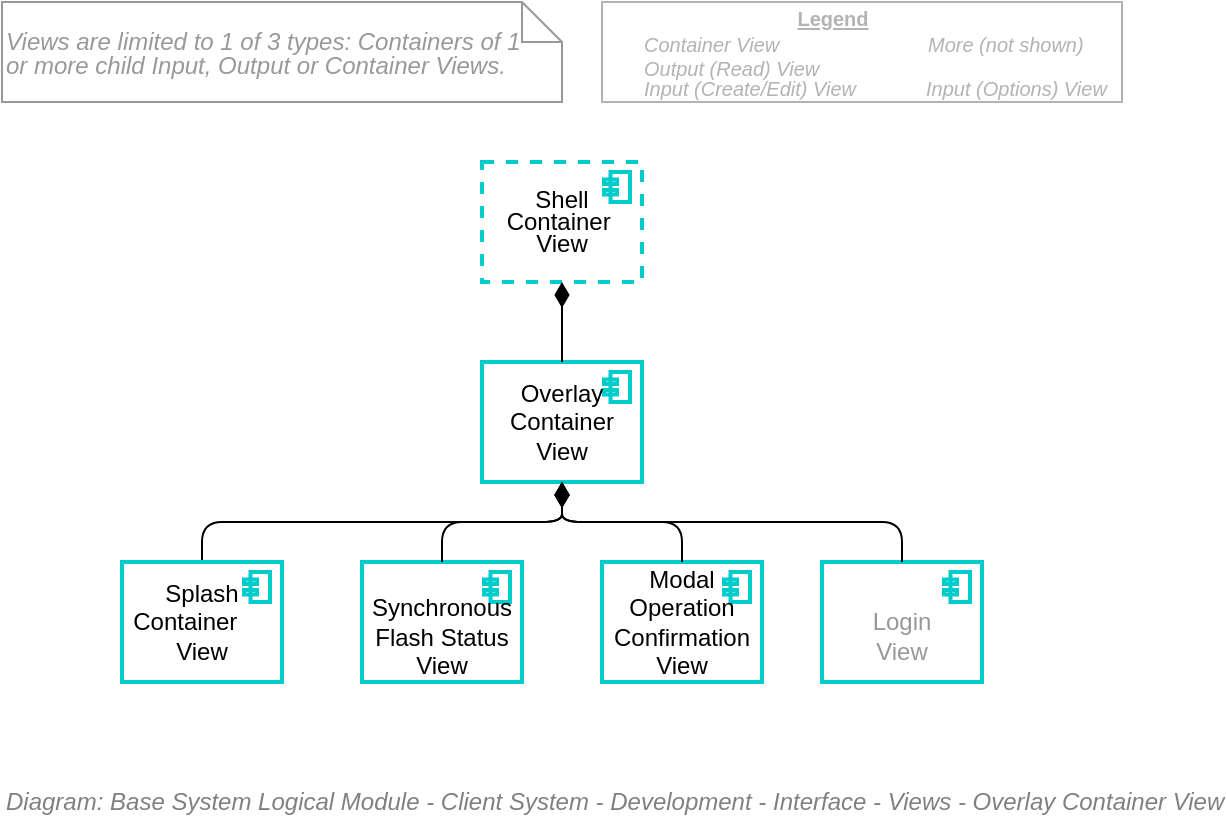 <mxfile version="20.2.4" type="google"><diagram id="Dw8TBFi3zcKsCyT8WctC" name="Page-1"><mxGraphModel grid="1" page="1" gridSize="10" guides="1" tooltips="1" connect="1" arrows="1" fold="1" pageScale="1" pageWidth="827" pageHeight="1169" math="0" shadow="0"><root><mxCell id="0"/><mxCell id="1" parent="0"/><mxCell id="RiQa3ay0oGZoOOcSZFT1-1" value="&lt;p style=&quot;line-height: 90%; font-size: 12px;&quot;&gt;&lt;span style=&quot;font-size: 12px;&quot;&gt;Shell&lt;br style=&quot;font-size: 12px;&quot;&gt;&lt;/span&gt;&lt;span style=&quot;font-size: 12px;&quot;&gt;Container&amp;nbsp;&lt;br style=&quot;font-size: 12px;&quot;&gt;&lt;/span&gt;&lt;span style=&quot;font-size: 12px;&quot;&gt;View&lt;br style=&quot;font-size: 12px;&quot;&gt;&lt;/span&gt;&lt;/p&gt;" style="html=1;outlineConnect=0;whiteSpace=wrap;fillColor=none;strokeColor=#00CCCC;shape=mxgraph.archimate3.application;appType=comp;archiType=square;fontSize=12;verticalAlign=middle;container=1;collapsible=0;strokeWidth=2;dashed=1;" vertex="1" parent="1"><mxGeometry x="360" y="260" width="80" height="60" as="geometry"/></mxCell><mxCell id="RiQa3ay0oGZoOOcSZFT1-2" value="" style="shape=image;html=1;verticalAlign=top;verticalLabelPosition=bottom;labelBackgroundColor=#ffffff;imageAspect=0;aspect=fixed;image=https://cdn1.iconfinder.com/data/icons/material-core/18/check-box-outline-blank-128.png;strokeColor=#00CCCC;strokeWidth=2;fillColor=none;fontSize=12;align=left;" vertex="1" parent="RiQa3ay0oGZoOOcSZFT1-1"><mxGeometry width="20" height="20" as="geometry"/></mxCell><mxCell id="RiQa3ay0oGZoOOcSZFT1-3" value="" style="shape=image;html=1;verticalAlign=top;verticalLabelPosition=bottom;labelBackgroundColor=#ffffff;imageAspect=0;aspect=fixed;image=https://cdn2.iconfinder.com/data/icons/font-awesome/1792/ellipsis-h-128.png;strokeColor=#000000;strokeWidth=3;fillColor=#99FFFF;fontSize=12;fontColor=#000000;opacity=30;align=left;" vertex="1" parent="RiQa3ay0oGZoOOcSZFT1-1"><mxGeometry y="40" width="20" height="20" as="geometry"/></mxCell><mxCell id="RiQa3ay0oGZoOOcSZFT1-4" value="" style="html=1;endArrow=diamondThin;endFill=1;edgeStyle=elbowEdgeStyle;elbow=vertical;endSize=10;fontSize=12;entryX=0.5;entryY=1;entryDx=0;entryDy=0;entryPerimeter=0;exitX=0.5;exitY=0;exitDx=0;exitDy=0;exitPerimeter=0;verticalAlign=middle;" edge="1" parent="1" source="RiQa3ay0oGZoOOcSZFT1-8" target="RiQa3ay0oGZoOOcSZFT1-5"><mxGeometry width="160" relative="1" as="geometry"><mxPoint x="220" y="340" as="sourcePoint"/><mxPoint x="470" y="390" as="targetPoint"/><Array as="points"><mxPoint x="280" y="440"/><mxPoint x="280" y="320"/></Array></mxGeometry></mxCell><mxCell id="RiQa3ay0oGZoOOcSZFT1-5" value="&lt;span style=&quot;font-size: 12px ; line-height: 90%&quot;&gt;Overlay&lt;br style=&quot;font-size: 12px&quot;&gt;Container&lt;br style=&quot;font-size: 12px&quot;&gt;View&lt;br style=&quot;font-size: 12px&quot;&gt;&lt;/span&gt;" style="html=1;outlineConnect=0;whiteSpace=wrap;fillColor=none;strokeColor=#00CCCC;shape=mxgraph.archimate3.application;appType=comp;archiType=square;fontSize=12;verticalAlign=middle;container=1;collapsible=0;strokeWidth=2;" vertex="1" parent="1"><mxGeometry x="360" y="360" width="80" height="60" as="geometry"/></mxCell><mxCell id="RiQa3ay0oGZoOOcSZFT1-6" value="" style="shape=image;html=1;verticalAlign=top;verticalLabelPosition=bottom;labelBackgroundColor=#ffffff;imageAspect=0;aspect=fixed;image=https://cdn1.iconfinder.com/data/icons/material-core/18/check-box-outline-blank-128.png;strokeColor=#00CCCC;strokeWidth=2;fillColor=none;fontSize=12;align=left;" vertex="1" parent="RiQa3ay0oGZoOOcSZFT1-5"><mxGeometry width="20" height="20" as="geometry"/></mxCell><mxCell id="RiQa3ay0oGZoOOcSZFT1-7" value="" style="shape=image;html=1;verticalAlign=top;verticalLabelPosition=bottom;labelBackgroundColor=#ffffff;imageAspect=0;aspect=fixed;image=https://cdn2.iconfinder.com/data/icons/font-awesome/1792/ellipsis-h-128.png;strokeColor=#000000;strokeWidth=3;fillColor=#99FFFF;fontSize=12;fontColor=#000000;opacity=30;align=left;" vertex="1" parent="RiQa3ay0oGZoOOcSZFT1-5"><mxGeometry y="40" width="20" height="20" as="geometry"/></mxCell><mxCell id="RiQa3ay0oGZoOOcSZFT1-8" value="&lt;span style=&quot;font-size: 12px ; line-height: 90%&quot;&gt;Splash&lt;br style=&quot;font-size: 12px&quot;&gt;Container&amp;nbsp; &amp;nbsp; &amp;nbsp;&lt;br&gt;View&lt;br style=&quot;font-size: 12px&quot;&gt;&lt;/span&gt;" style="html=1;outlineConnect=0;whiteSpace=wrap;fillColor=none;strokeColor=#00CCCC;shape=mxgraph.archimate3.application;appType=comp;archiType=square;fontSize=12;verticalAlign=middle;container=1;collapsible=0;strokeWidth=2;" vertex="1" parent="1"><mxGeometry x="180" y="460" width="80" height="60" as="geometry"/></mxCell><mxCell id="RiQa3ay0oGZoOOcSZFT1-9" value="" style="shape=image;html=1;verticalAlign=top;verticalLabelPosition=bottom;labelBackgroundColor=#ffffff;imageAspect=0;aspect=fixed;image=https://cdn1.iconfinder.com/data/icons/material-core/18/check-box-outline-blank-128.png;strokeColor=#00CCCC;strokeWidth=2;fillColor=none;fontSize=12;align=left;" vertex="1" parent="RiQa3ay0oGZoOOcSZFT1-8"><mxGeometry width="20" height="20" as="geometry"/></mxCell><mxCell id="RiQa3ay0oGZoOOcSZFT1-10" value="" style="shape=image;html=1;verticalAlign=top;verticalLabelPosition=bottom;labelBackgroundColor=#ffffff;imageAspect=0;aspect=fixed;image=https://cdn2.iconfinder.com/data/icons/font-awesome/1792/ellipsis-h-128.png;strokeColor=#000000;strokeWidth=3;fillColor=#99FFFF;fontSize=12;fontColor=#000000;opacity=30;align=left;" vertex="1" parent="RiQa3ay0oGZoOOcSZFT1-8"><mxGeometry y="40" width="20" height="20" as="geometry"/></mxCell><mxCell id="RiQa3ay0oGZoOOcSZFT1-11" value="&lt;span style=&quot;font-size: 12px ; line-height: 90%&quot;&gt;Modal&lt;br style=&quot;font-size: 12px&quot;&gt;Operation&lt;br&gt;Confirmation&lt;br style=&quot;font-size: 12px&quot;&gt;View&lt;br style=&quot;font-size: 12px&quot;&gt;&lt;/span&gt;" style="html=1;outlineConnect=0;whiteSpace=wrap;fillColor=none;strokeColor=#00CCCC;shape=mxgraph.archimate3.application;appType=comp;archiType=square;fontSize=12;verticalAlign=middle;container=1;collapsible=0;strokeWidth=2;" vertex="1" parent="1"><mxGeometry x="420" y="460" width="80" height="60" as="geometry"/></mxCell><mxCell id="RiQa3ay0oGZoOOcSZFT1-12" value="" style="shape=image;html=1;verticalAlign=top;verticalLabelPosition=bottom;labelBackgroundColor=#ffffff;imageAspect=0;aspect=fixed;image=https://cdn2.iconfinder.com/data/icons/font-awesome/1792/ellipsis-h-128.png;strokeColor=#000000;strokeWidth=3;fillColor=#99FFFF;fontSize=12;fontColor=#000000;opacity=30;align=left;" vertex="1" parent="RiQa3ay0oGZoOOcSZFT1-11"><mxGeometry y="40" width="20" height="20" as="geometry"/></mxCell><mxCell id="RiQa3ay0oGZoOOcSZFT1-13" value="" style="shape=image;html=1;verticalAlign=top;verticalLabelPosition=bottom;labelBackgroundColor=#ffffff;imageAspect=0;aspect=fixed;image=https://cdn3.iconfinder.com/data/icons/arrow-and-interface-4/28/input-2-128.png;strokeColor=#00CCCC;strokeWidth=2;fillColor=none;fontSize=12;align=left;" vertex="1" parent="RiQa3ay0oGZoOOcSZFT1-11"><mxGeometry width="20" height="20" as="geometry"/></mxCell><mxCell id="RiQa3ay0oGZoOOcSZFT1-14" value="" style="html=1;endArrow=diamondThin;endFill=1;edgeStyle=elbowEdgeStyle;elbow=vertical;endSize=10;fontSize=12;entryX=0.5;entryY=1;entryDx=0;entryDy=0;entryPerimeter=0;exitX=0.5;exitY=0;exitDx=0;exitDy=0;exitPerimeter=0;verticalAlign=middle;" edge="1" parent="1" source="RiQa3ay0oGZoOOcSZFT1-11" target="RiQa3ay0oGZoOOcSZFT1-5"><mxGeometry width="160" relative="1" as="geometry"><mxPoint x="350" y="370" as="sourcePoint"/><mxPoint x="470" y="330" as="targetPoint"/><Array as="points"/></mxGeometry></mxCell><mxCell id="RiQa3ay0oGZoOOcSZFT1-15" value="" style="html=1;endArrow=diamondThin;endFill=1;edgeStyle=elbowEdgeStyle;elbow=vertical;endSize=10;fontSize=12;entryX=0.5;entryY=1;entryDx=0;entryDy=0;entryPerimeter=0;verticalAlign=middle;exitX=0.5;exitY=0;exitDx=0;exitDy=0;exitPerimeter=0;" edge="1" parent="1" source="RiQa3ay0oGZoOOcSZFT1-5" target="RiQa3ay0oGZoOOcSZFT1-1"><mxGeometry width="160" relative="1" as="geometry"><mxPoint x="650" y="470" as="sourcePoint"/><mxPoint x="410" y="330" as="targetPoint"/><Array as="points"/></mxGeometry></mxCell><mxCell id="RiQa3ay0oGZoOOcSZFT1-16" value="&lt;span style=&quot;font-size: 12px ; line-height: 90%&quot;&gt;&lt;br&gt;Synchronous&lt;br&gt;Flash Status&lt;br style=&quot;font-size: 12px&quot;&gt;View&lt;br style=&quot;font-size: 12px&quot;&gt;&lt;/span&gt;" style="html=1;outlineConnect=0;whiteSpace=wrap;fillColor=none;strokeColor=#00CCCC;shape=mxgraph.archimate3.application;appType=comp;archiType=square;fontSize=12;verticalAlign=middle;container=1;collapsible=0;strokeWidth=2;" vertex="1" parent="1"><mxGeometry x="300" y="460" width="80" height="60" as="geometry"/></mxCell><mxCell id="RiQa3ay0oGZoOOcSZFT1-17" value="" style="shape=image;html=1;verticalAlign=top;verticalLabelPosition=bottom;labelBackgroundColor=#ffffff;imageAspect=0;aspect=fixed;image=https://cdn2.iconfinder.com/data/icons/font-awesome/1792/ellipsis-h-128.png;strokeColor=#000000;strokeWidth=3;fillColor=#99FFFF;fontSize=12;fontColor=#000000;opacity=30;align=left;" vertex="1" parent="RiQa3ay0oGZoOOcSZFT1-16"><mxGeometry y="40" width="20" height="20" as="geometry"/></mxCell><mxCell id="RiQa3ay0oGZoOOcSZFT1-18" value="" style="shape=image;html=1;verticalAlign=top;verticalLabelPosition=bottom;labelBackgroundColor=#ffffff;imageAspect=0;aspect=fixed;image=https://cdn1.iconfinder.com/data/icons/essential-pack-3/24/82.output-128.png;strokeColor=#00CCCC;strokeWidth=2;fillColor=none;fontSize=12;align=left;" vertex="1" parent="RiQa3ay0oGZoOOcSZFT1-16"><mxGeometry width="20" height="20" as="geometry"/></mxCell><mxCell id="RiQa3ay0oGZoOOcSZFT1-19" value="" style="html=1;endArrow=diamondThin;endFill=1;edgeStyle=elbowEdgeStyle;elbow=vertical;endSize=10;fontSize=12;entryX=0.5;entryY=1;entryDx=0;entryDy=0;entryPerimeter=0;exitX=0.5;exitY=0;exitDx=0;exitDy=0;exitPerimeter=0;verticalAlign=middle;" edge="1" parent="1" source="RiQa3ay0oGZoOOcSZFT1-16" target="RiQa3ay0oGZoOOcSZFT1-5"><mxGeometry width="160" relative="1" as="geometry"><mxPoint x="260" y="500" as="sourcePoint"/><mxPoint x="460" y="420" as="targetPoint"/><Array as="points"><mxPoint x="370" y="440"/><mxPoint x="410" y="330"/></Array></mxGeometry></mxCell><mxCell id="RiQa3ay0oGZoOOcSZFT1-20" value="&lt;span style=&quot;font-size: 12px ; line-height: 90%&quot;&gt;&lt;br&gt;Login&lt;br&gt;View&lt;br style=&quot;font-size: 12px&quot;&gt;&lt;/span&gt;" style="html=1;outlineConnect=0;whiteSpace=wrap;fillColor=none;strokeColor=#00CCCC;shape=mxgraph.archimate3.application;appType=comp;archiType=square;fontSize=12;verticalAlign=middle;container=1;collapsible=0;strokeWidth=2;textOpacity=40;" vertex="1" parent="1"><mxGeometry x="530" y="460" width="80" height="60" as="geometry"/></mxCell><mxCell id="RiQa3ay0oGZoOOcSZFT1-21" value="" style="shape=image;html=1;verticalAlign=top;verticalLabelPosition=bottom;labelBackgroundColor=#ffffff;imageAspect=0;aspect=fixed;image=https://cdn2.iconfinder.com/data/icons/font-awesome/1792/ellipsis-h-128.png;strokeColor=#000000;strokeWidth=3;fillColor=#99FFFF;fontSize=12;fontColor=#000000;opacity=30;align=left;" vertex="1" parent="RiQa3ay0oGZoOOcSZFT1-20"><mxGeometry y="40" width="20" height="20" as="geometry"/></mxCell><mxCell id="RiQa3ay0oGZoOOcSZFT1-22" value="" style="shape=image;html=1;verticalAlign=top;verticalLabelPosition=bottom;labelBackgroundColor=#ffffff;imageAspect=0;aspect=fixed;image=https://cdn1.iconfinder.com/data/icons/essential-pack-3/24/82.output-128.png;strokeColor=#00CCCC;strokeWidth=2;fillColor=none;fontSize=12;align=left;" vertex="1" parent="RiQa3ay0oGZoOOcSZFT1-20"><mxGeometry width="20" height="20" as="geometry"/></mxCell><mxCell id="RiQa3ay0oGZoOOcSZFT1-23" value="" style="shape=image;html=1;verticalAlign=top;verticalLabelPosition=bottom;labelBackgroundColor=#ffffff;imageAspect=0;aspect=fixed;image=https://cdn4.iconfinder.com/data/icons/integral/128/cross-128.png;fillColor=none;opacity=30;fontSize=12;" vertex="1" parent="RiQa3ay0oGZoOOcSZFT1-20"><mxGeometry x="10" width="60" height="60" as="geometry"/></mxCell><mxCell id="RiQa3ay0oGZoOOcSZFT1-24" value="" style="html=1;endArrow=diamondThin;endFill=1;edgeStyle=elbowEdgeStyle;elbow=vertical;endSize=10;fontSize=12;entryX=0.5;entryY=1;entryDx=0;entryDy=0;entryPerimeter=0;exitX=0.5;exitY=0;exitDx=0;exitDy=0;exitPerimeter=0;verticalAlign=middle;" edge="1" parent="1" source="RiQa3ay0oGZoOOcSZFT1-20" target="RiQa3ay0oGZoOOcSZFT1-5"><mxGeometry width="160" relative="1" as="geometry"><mxPoint x="590" y="470" as="sourcePoint"/><mxPoint x="350" y="430" as="targetPoint"/><Array as="points"><mxPoint x="400" y="440"/><mxPoint x="300" y="340"/></Array></mxGeometry></mxCell><mxCell id="RiQa3ay0oGZoOOcSZFT1-25" value="" style="rounded=0;whiteSpace=wrap;html=1;fontSize=10;align=left;container=1;collapsible=0;fontColor=#B3B3B3;strokeColor=#B3B3B3;" vertex="1" parent="1"><mxGeometry x="420" y="180" width="260" height="50" as="geometry"/></mxCell><mxCell id="RiQa3ay0oGZoOOcSZFT1-26" value="Container View" style="text;html=1;strokeColor=none;fillColor=none;align=left;verticalAlign=middle;whiteSpace=wrap;rounded=0;fontSize=10;fontStyle=2;fontColor=#B3B3B3;" vertex="1" parent="RiQa3ay0oGZoOOcSZFT1-25"><mxGeometry x="18.811" y="16.667" width="111.189" height="8.333" as="geometry"/></mxCell><mxCell id="RiQa3ay0oGZoOOcSZFT1-27" value="Output (Read) View" style="text;html=1;strokeColor=none;fillColor=none;align=left;verticalAlign=middle;whiteSpace=wrap;rounded=0;fontSize=10;fontStyle=2;fontColor=#B3B3B3;" vertex="1" parent="RiQa3ay0oGZoOOcSZFT1-25"><mxGeometry x="18.806" y="30.0" width="111.194" height="6.33" as="geometry"/></mxCell><mxCell id="RiQa3ay0oGZoOOcSZFT1-28" value="Input (Create/Edit) View" style="text;html=1;strokeColor=none;fillColor=none;align=left;verticalAlign=middle;whiteSpace=wrap;rounded=0;fontSize=10;fontStyle=2;fontColor=#B3B3B3;" vertex="1" parent="RiQa3ay0oGZoOOcSZFT1-25"><mxGeometry x="18.811" y="39.333" width="111.189" height="8.333" as="geometry"/></mxCell><mxCell id="RiQa3ay0oGZoOOcSZFT1-29" value="Legend" style="text;html=1;strokeColor=none;fillColor=none;align=center;verticalAlign=middle;whiteSpace=wrap;rounded=0;fontSize=10;fontStyle=5;fontColor=#B3B3B3;" vertex="1" parent="RiQa3ay0oGZoOOcSZFT1-25"><mxGeometry x="28.805" width="172.828" height="16.667" as="geometry"/></mxCell><mxCell id="RiQa3ay0oGZoOOcSZFT1-30" value="" style="shape=image;html=1;verticalAlign=top;verticalLabelPosition=bottom;labelBackgroundColor=#ffffff;imageAspect=0;aspect=fixed;image=https://cdn1.iconfinder.com/data/icons/material-core/18/check-box-outline-blank-128.png;strokeColor=#00CCCC;strokeWidth=2;fillColor=none;fontSize=12;align=left;" vertex="1" parent="RiQa3ay0oGZoOOcSZFT1-25"><mxGeometry x="3.498" y="15.83" width="10.0" height="10.0" as="geometry"/></mxCell><mxCell id="RiQa3ay0oGZoOOcSZFT1-31" value="" style="shape=image;html=1;verticalAlign=top;verticalLabelPosition=bottom;labelBackgroundColor=#ffffff;imageAspect=0;aspect=fixed;image=https://cdn3.iconfinder.com/data/icons/arrow-and-interface-4/28/input-2-128.png;strokeColor=#00CCCC;strokeWidth=2;fillColor=none;fontSize=12;align=left;" vertex="1" parent="RiQa3ay0oGZoOOcSZFT1-25"><mxGeometry x="3.498" y="39.33" width="10.0" height="10.0" as="geometry"/></mxCell><mxCell id="RiQa3ay0oGZoOOcSZFT1-32" value="" style="shape=image;html=1;verticalAlign=top;verticalLabelPosition=bottom;labelBackgroundColor=#ffffff;imageAspect=0;aspect=fixed;image=https://cdn1.iconfinder.com/data/icons/essential-pack-3/24/82.output-128.png;strokeColor=#00CCCC;strokeWidth=2;fillColor=none;fontSize=12;align=left;" vertex="1" parent="RiQa3ay0oGZoOOcSZFT1-25"><mxGeometry x="3.498" y="28.17" width="10.0" height="10.0" as="geometry"/></mxCell><mxCell id="RiQa3ay0oGZoOOcSZFT1-33" value="" style="shape=image;html=1;verticalAlign=top;verticalLabelPosition=bottom;labelBackgroundColor=#ffffff;imageAspect=0;aspect=fixed;image=https://cdn2.iconfinder.com/data/icons/font-awesome/1792/ellipsis-h-128.png;strokeColor=#000000;strokeWidth=2;fillColor=#D4E1F5;fontSize=12;fontColor=#000000;opacity=80;align=left;" vertex="1" parent="RiQa3ay0oGZoOOcSZFT1-25"><mxGeometry x="141.667" y="17.0" width="10.0" height="10.0" as="geometry"/></mxCell><mxCell id="RiQa3ay0oGZoOOcSZFT1-34" value="More (not shown)" style="text;html=1;strokeColor=none;fillColor=none;align=left;verticalAlign=middle;whiteSpace=wrap;rounded=0;fontSize=10;fontStyle=2;fontColor=#B3B3B3;" vertex="1" parent="RiQa3ay0oGZoOOcSZFT1-25"><mxGeometry x="161.481" y="18.0" width="98.519" height="6.67" as="geometry"/></mxCell><mxCell id="RiQa3ay0oGZoOOcSZFT1-35" value="" style="shape=image;html=1;verticalAlign=top;verticalLabelPosition=bottom;labelBackgroundColor=none;imageAspect=0;aspect=fixed;image=https://cdn4.iconfinder.com/data/icons/free-ui/64/v-35-128.png;strokeColor=#000000;strokeWidth=3;fillColor=#99FFFF;fontSize=12;fontColor=#000000;align=left;" vertex="1" parent="RiQa3ay0oGZoOOcSZFT1-25"><mxGeometry x="141.667" y="38.0" width="10.0" height="10.0" as="geometry"/></mxCell><mxCell id="RiQa3ay0oGZoOOcSZFT1-36" value="Input (Options) View" style="text;html=1;strokeColor=none;fillColor=none;align=left;verticalAlign=middle;whiteSpace=wrap;rounded=0;fontSize=10;fontStyle=2;fontColor=#B3B3B3;" vertex="1" parent="RiQa3ay0oGZoOOcSZFT1-25"><mxGeometry x="160.003" y="40.0" width="98.519" height="6.67" as="geometry"/></mxCell><mxCell id="RiQa3ay0oGZoOOcSZFT1-37" value="" style="group;spacingRight=21;" connectable="0" vertex="1" parent="1"><mxGeometry x="120" y="180" width="560" height="50" as="geometry"/></mxCell><UserObject label="&lt;p style=&quot;line-height: 100%&quot;&gt;Views are limited to 1 of 3 types: Containers of 1 or more child Input, Output or Container Views.&lt;/p&gt;" link="https://drive.google.com/file/d/1oMV0IeGAAscQwm4mQmpwyKH3BHNU0Zv-/view?usp=sharing" id="RiQa3ay0oGZoOOcSZFT1-38"><mxCell style="shape=note;size=20;whiteSpace=wrap;html=1;strokeWidth=1;fillColor=none;fontSize=12;align=left;fontStyle=2;strokeColor=#999999;fontColor=#999999;spacingRight=8;verticalAlign=middle;" vertex="1" parent="RiQa3ay0oGZoOOcSZFT1-37"><mxGeometry width="280" height="50" as="geometry"/></mxCell></UserObject><mxCell id="RiQa3ay0oGZoOOcSZFT1-39" value="&lt;font style=&quot;font-size: 12px&quot;&gt;&lt;span style=&quot;font-size: 12px&quot;&gt;Diagram: Base System Logical Module - Client System - Development - Interface - Views - Overlay Container View&lt;/span&gt;&lt;/font&gt;" style="text;strokeColor=none;fillColor=none;html=1;fontSize=12;fontStyle=2;verticalAlign=middle;align=left;shadow=0;glass=0;comic=0;opacity=30;fontColor=#808080;" vertex="1" parent="1"><mxGeometry x="120" y="570" width="520" height="20" as="geometry"/></mxCell></root></mxGraphModel></diagram></mxfile>